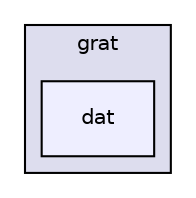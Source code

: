 digraph G {
  compound=true
  node [ fontsize="10", fontname="Helvetica"];
  edge [ labelfontsize="10", labelfontname="Helvetica"];
  subgraph clusterdir_01f81dc89839b69b499b525ab8d51194 {
    graph [ bgcolor="#ddddee", pencolor="black", label="grat" fontname="Helvetica", fontsize="10", URL="dir_01f81dc89839b69b499b525ab8d51194.html"]
  dir_1a225d242627f816390da7b02ca4470d [shape=box, label="dat", style="filled", fillcolor="#eeeeff", pencolor="black", URL="dir_1a225d242627f816390da7b02ca4470d.html"];
  }
}

